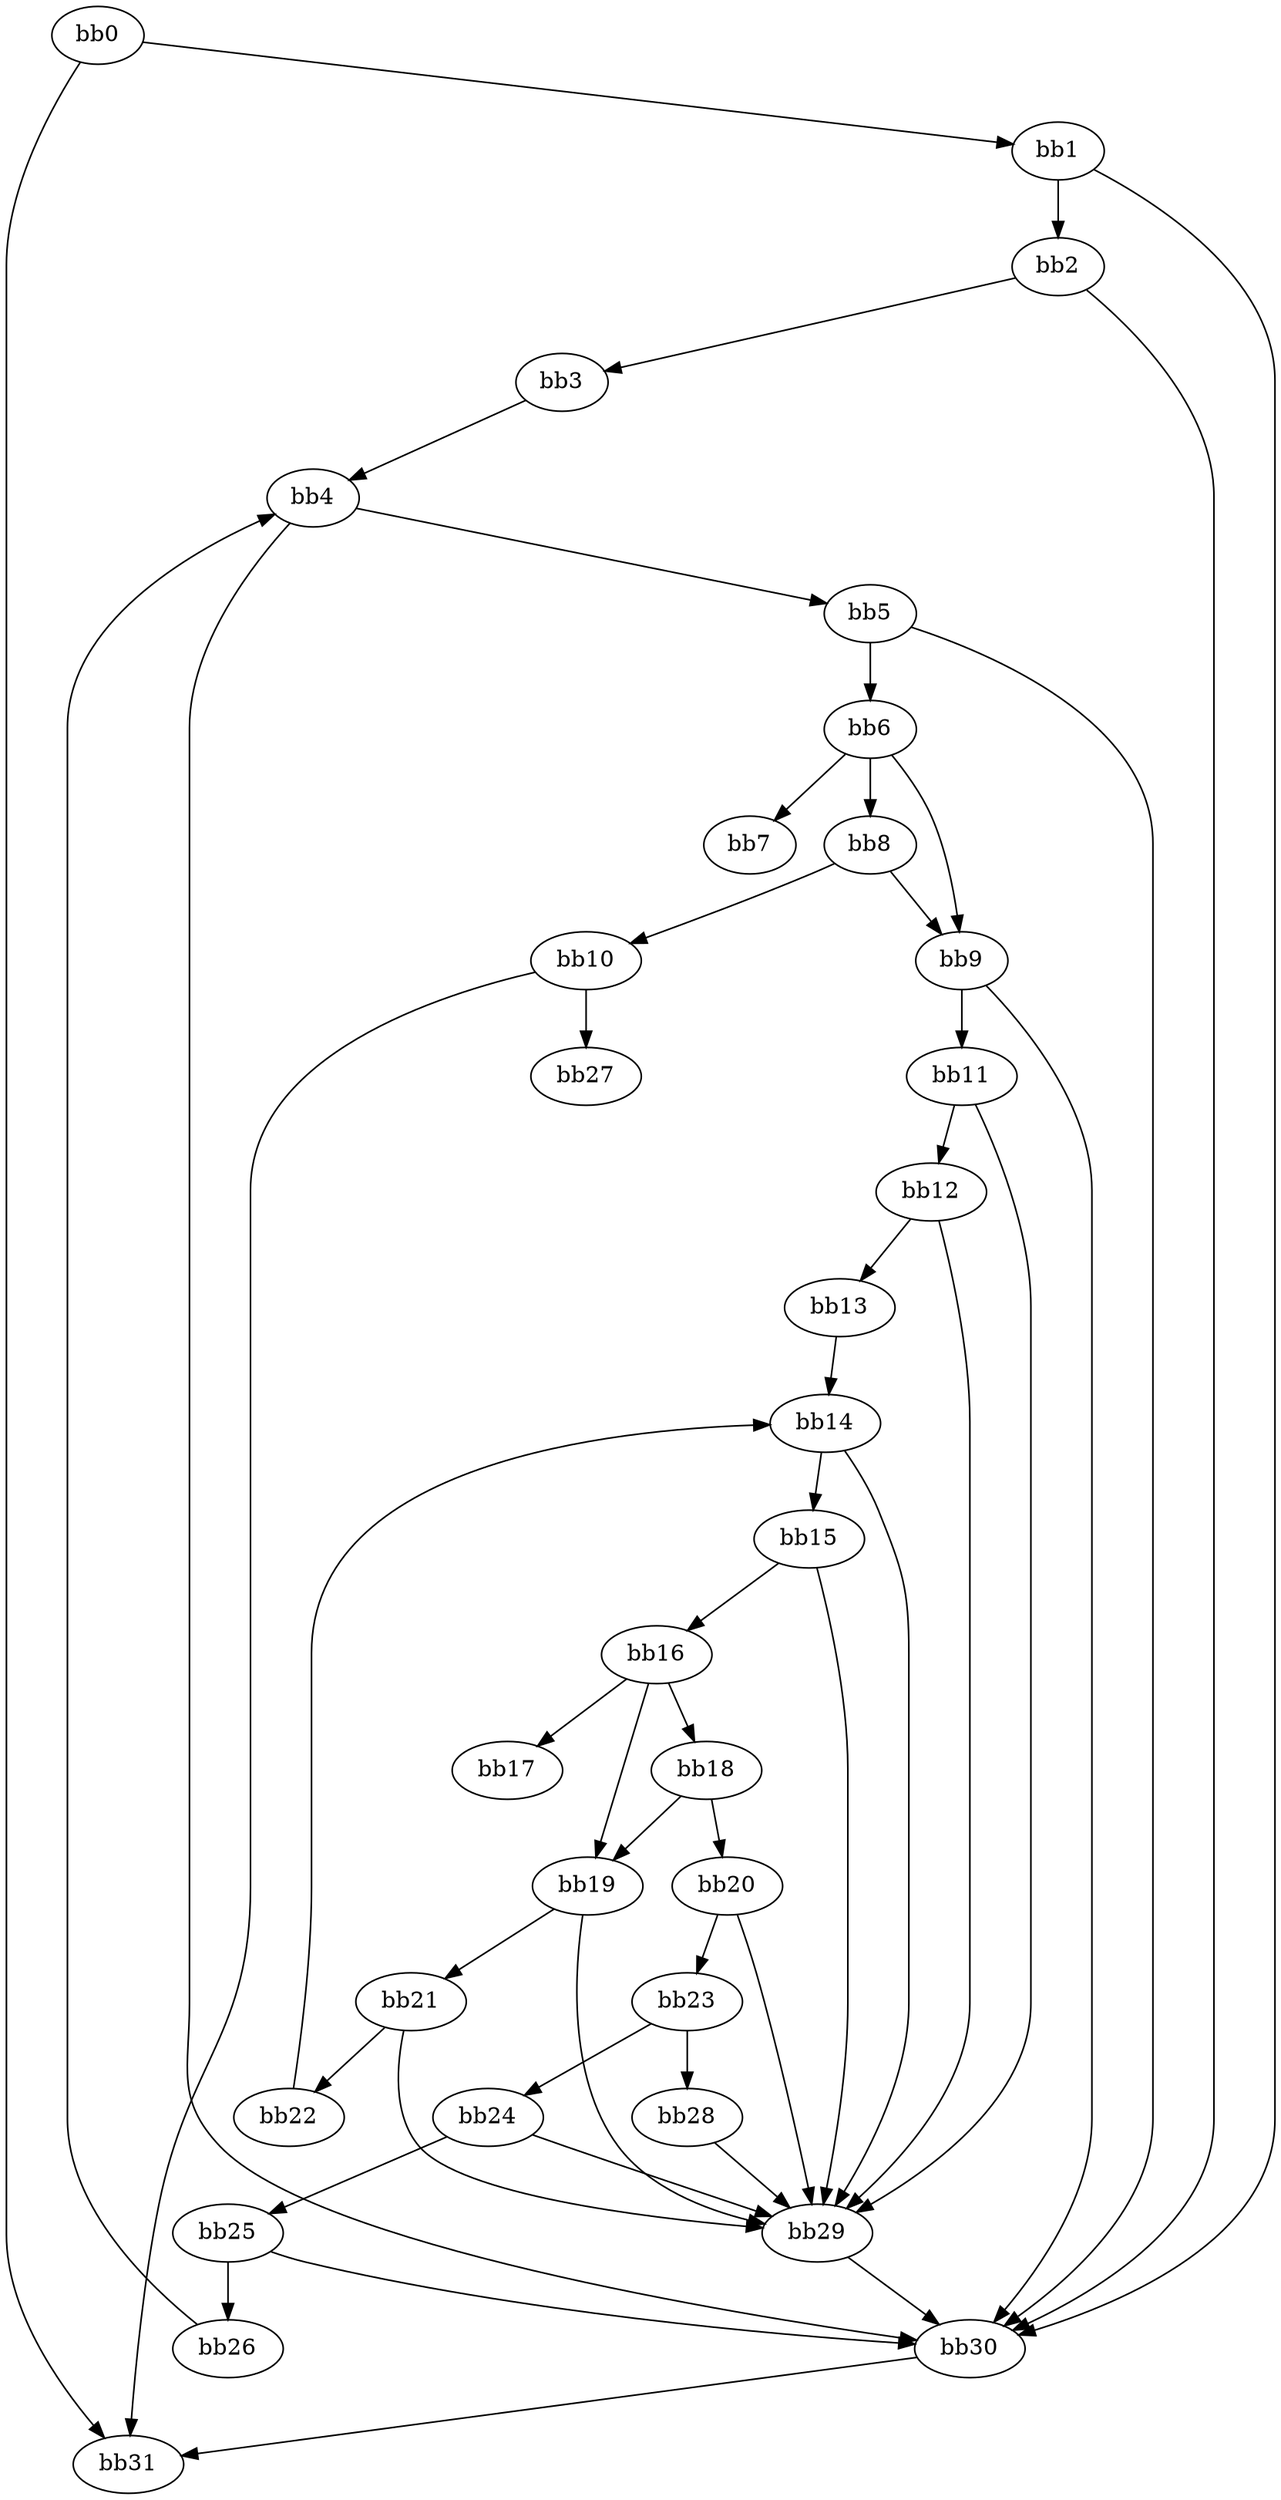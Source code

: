 digraph {
    0 [ label = "bb0\l" ]
    1 [ label = "bb1\l" ]
    2 [ label = "bb2\l" ]
    3 [ label = "bb3\l" ]
    4 [ label = "bb4\l" ]
    5 [ label = "bb5\l" ]
    6 [ label = "bb6\l" ]
    7 [ label = "bb7\l" ]
    8 [ label = "bb8\l" ]
    9 [ label = "bb9\l" ]
    10 [ label = "bb10\l" ]
    11 [ label = "bb11\l" ]
    12 [ label = "bb12\l" ]
    13 [ label = "bb13\l" ]
    14 [ label = "bb14\l" ]
    15 [ label = "bb15\l" ]
    16 [ label = "bb16\l" ]
    17 [ label = "bb17\l" ]
    18 [ label = "bb18\l" ]
    19 [ label = "bb19\l" ]
    20 [ label = "bb20\l" ]
    21 [ label = "bb21\l" ]
    22 [ label = "bb22\l" ]
    23 [ label = "bb23\l" ]
    24 [ label = "bb24\l" ]
    25 [ label = "bb25\l" ]
    26 [ label = "bb26\l" ]
    27 [ label = "bb27\l" ]
    28 [ label = "bb28\l" ]
    29 [ label = "bb29\l" ]
    30 [ label = "bb30\l" ]
    31 [ label = "bb31\l" ]
    0 -> 1 [ ]
    0 -> 31 [ ]
    1 -> 2 [ ]
    1 -> 30 [ ]
    2 -> 3 [ ]
    2 -> 30 [ ]
    3 -> 4 [ ]
    4 -> 5 [ ]
    4 -> 30 [ ]
    5 -> 6 [ ]
    5 -> 30 [ ]
    6 -> 7 [ ]
    6 -> 8 [ ]
    6 -> 9 [ ]
    8 -> 9 [ ]
    8 -> 10 [ ]
    9 -> 11 [ ]
    9 -> 30 [ ]
    10 -> 27 [ ]
    10 -> 31 [ ]
    11 -> 12 [ ]
    11 -> 29 [ ]
    12 -> 13 [ ]
    12 -> 29 [ ]
    13 -> 14 [ ]
    14 -> 15 [ ]
    14 -> 29 [ ]
    15 -> 16 [ ]
    15 -> 29 [ ]
    16 -> 17 [ ]
    16 -> 18 [ ]
    16 -> 19 [ ]
    18 -> 19 [ ]
    18 -> 20 [ ]
    19 -> 21 [ ]
    19 -> 29 [ ]
    20 -> 23 [ ]
    20 -> 29 [ ]
    21 -> 22 [ ]
    21 -> 29 [ ]
    22 -> 14 [ ]
    23 -> 24 [ ]
    23 -> 28 [ ]
    24 -> 25 [ ]
    24 -> 29 [ ]
    25 -> 26 [ ]
    25 -> 30 [ ]
    26 -> 4 [ ]
    28 -> 29 [ ]
    29 -> 30 [ ]
    30 -> 31 [ ]
}

